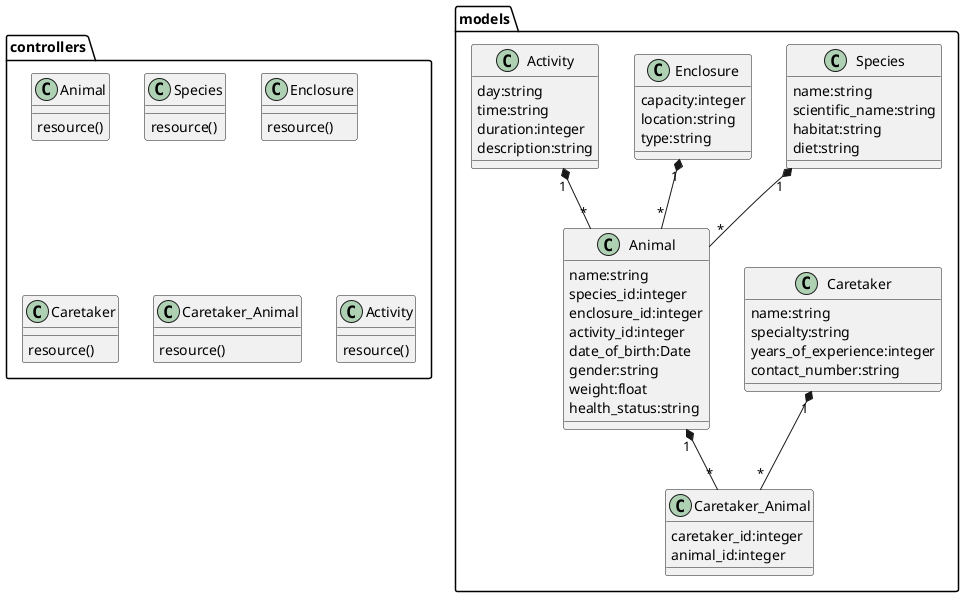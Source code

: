 @startuml

class models.Animal{
    name:string
    species_id:integer
    enclosure_id:integer
    activity_id:integer
    date_of_birth:Date
    gender:string
    weight:float
    health_status:string
}
class models.Species{
    name:string
    scientific_name:string
    habitat:string
    diet:string
}
class models.Enclosure{
    capacity:integer
    location:string
    type:string
}
class models.Caretaker{
    name:string
    specialty:string
    years_of_experience:integer
    contact_number:string
}
class models.Caretaker_Animal{
    caretaker_id:integer
    animal_id:integer
}
class models.Activity{
    day:string
    time:string
    duration:integer
    description:string
}


class controllers.Animal{
    resource()

}
class controllers.Species{
    resource()
}

class controllers.Enclosure{
    resource()
}

class controllers.Caretaker{
    resource()

}
class controllers.Caretaker_Animal{
    resource()

}
class controllers.Activity{
    resource()

}

models.Species "1"*--"*" models.Animal
models.Enclosure "1"*--"*" models.Animal
models.Caretaker "1"*--"*" models.Caretaker_Animal
models.Animal "1"*--"*" models.Caretaker_Animal
models.Activity "1"*--"*" models.Animal


@enduml
